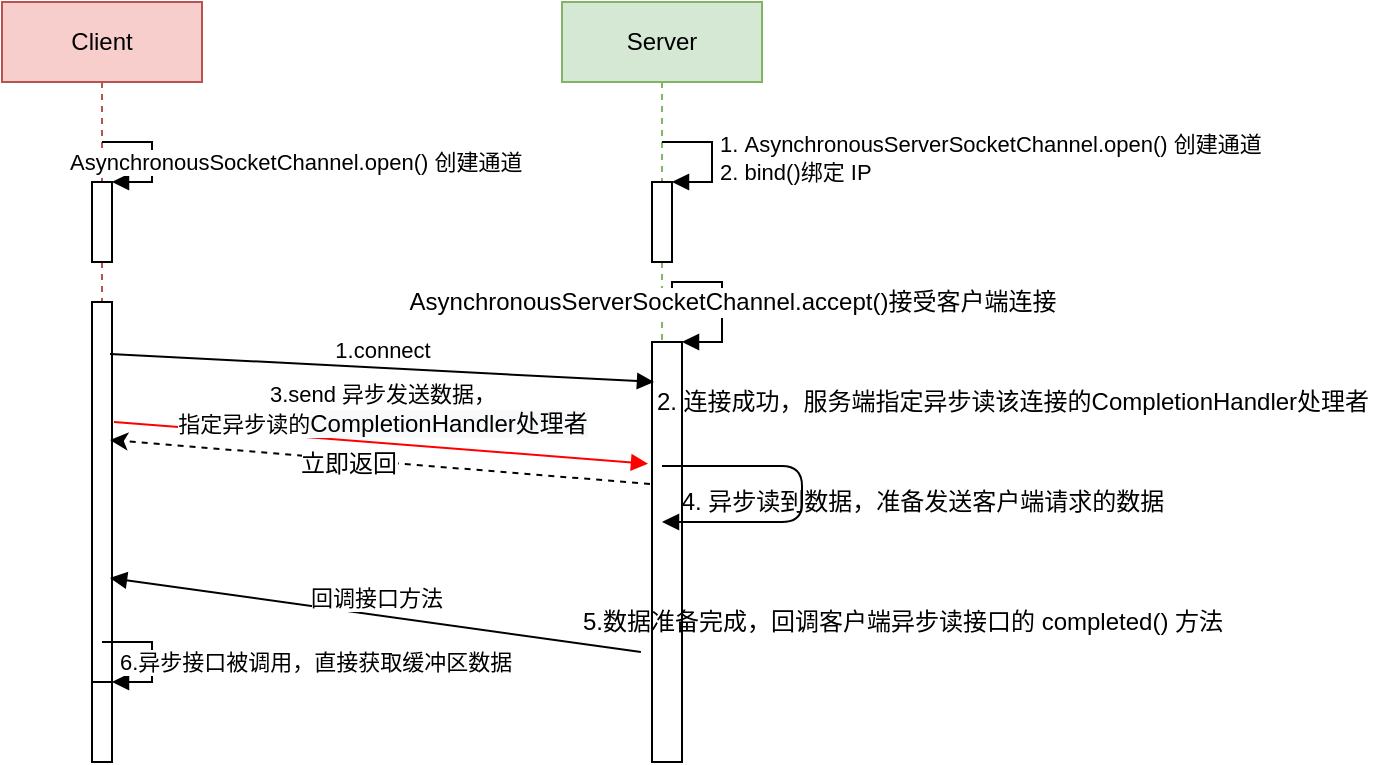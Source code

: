 <mxfile version="12.8.9" type="github">
  <diagram id="QY-BEr07iG2nazsXIPME" name="Page-1">
    <mxGraphModel dx="932" dy="551" grid="1" gridSize="10" guides="1" tooltips="1" connect="1" arrows="1" fold="1" page="1" pageScale="1" pageWidth="850" pageHeight="1100" math="0" shadow="0">
      <root>
        <mxCell id="0" />
        <mxCell id="1" parent="0" />
        <mxCell id="mrsmtRNVJ3jS9vpmie5T-15" value="Client" style="shape=umlLifeline;perimeter=lifelinePerimeter;whiteSpace=wrap;html=1;container=1;collapsible=0;recursiveResize=0;outlineConnect=0;fillColor=#f8cecc;strokeColor=#b85450;" parent="1" vertex="1">
          <mxGeometry x="120" y="40" width="100" height="380" as="geometry" />
        </mxCell>
        <mxCell id="mrsmtRNVJ3jS9vpmie5T-16" value="" style="html=1;points=[];perimeter=orthogonalPerimeter;" parent="mrsmtRNVJ3jS9vpmie5T-15" vertex="1">
          <mxGeometry x="45" y="150" width="10" height="230" as="geometry" />
        </mxCell>
        <mxCell id="BFGs5bCpXt-BWKpTWRyf-1" value="" style="html=1;points=[];perimeter=orthogonalPerimeter;" parent="mrsmtRNVJ3jS9vpmie5T-15" vertex="1">
          <mxGeometry x="45" y="90" width="10" height="40" as="geometry" />
        </mxCell>
        <mxCell id="BFGs5bCpXt-BWKpTWRyf-2" value="AsynchronousSocketChannel.open() 创建通道" style="edgeStyle=orthogonalEdgeStyle;html=1;align=left;spacingLeft=2;endArrow=block;rounded=0;entryX=1;entryY=0;" parent="mrsmtRNVJ3jS9vpmie5T-15" target="BFGs5bCpXt-BWKpTWRyf-1" edge="1">
          <mxGeometry x="0.077" y="-45" relative="1" as="geometry">
            <mxPoint x="50" y="70" as="sourcePoint" />
            <Array as="points">
              <mxPoint x="75" y="70" />
            </Array>
            <mxPoint as="offset" />
          </mxGeometry>
        </mxCell>
        <mxCell id="BFGs5bCpXt-BWKpTWRyf-4" value="" style="html=1;points=[];perimeter=orthogonalPerimeter;" parent="mrsmtRNVJ3jS9vpmie5T-15" vertex="1">
          <mxGeometry x="45" y="340" width="10" height="40" as="geometry" />
        </mxCell>
        <mxCell id="BFGs5bCpXt-BWKpTWRyf-5" value="6.异步接口被调用，直接获取缓冲区数据" style="edgeStyle=orthogonalEdgeStyle;html=1;align=left;spacingLeft=2;endArrow=block;rounded=0;entryX=1;entryY=0;" parent="mrsmtRNVJ3jS9vpmie5T-15" target="BFGs5bCpXt-BWKpTWRyf-4" edge="1">
          <mxGeometry x="0.077" y="-20" relative="1" as="geometry">
            <mxPoint x="50" y="320" as="sourcePoint" />
            <Array as="points">
              <mxPoint x="75" y="320" />
            </Array>
            <mxPoint as="offset" />
          </mxGeometry>
        </mxCell>
        <mxCell id="mrsmtRNVJ3jS9vpmie5T-18" value="Server" style="shape=umlLifeline;perimeter=lifelinePerimeter;whiteSpace=wrap;html=1;container=1;collapsible=0;recursiveResize=0;outlineConnect=0;fillColor=#d5e8d4;strokeColor=#82b366;" parent="1" vertex="1">
          <mxGeometry x="400" y="40" width="100" height="380" as="geometry" />
        </mxCell>
        <mxCell id="mrsmtRNVJ3jS9vpmie5T-19" value="" style="html=1;points=[];perimeter=orthogonalPerimeter;" parent="mrsmtRNVJ3jS9vpmie5T-18" vertex="1">
          <mxGeometry x="45" y="90" width="10" height="40" as="geometry" />
        </mxCell>
        <mxCell id="mrsmtRNVJ3jS9vpmie5T-20" value="1.&amp;nbsp;AsynchronousServerSocketChannel.open() 创建通道&lt;br&gt;2. bind()绑定 IP" style="edgeStyle=orthogonalEdgeStyle;html=1;align=left;spacingLeft=2;endArrow=block;rounded=0;entryX=1;entryY=0;" parent="mrsmtRNVJ3jS9vpmie5T-18" target="mrsmtRNVJ3jS9vpmie5T-19" edge="1">
          <mxGeometry relative="1" as="geometry">
            <mxPoint x="50" y="70" as="sourcePoint" />
            <Array as="points">
              <mxPoint x="75" y="70" />
            </Array>
          </mxGeometry>
        </mxCell>
        <mxCell id="mrsmtRNVJ3jS9vpmie5T-21" value="" style="edgeStyle=orthogonalEdgeStyle;html=1;align=left;spacingLeft=2;endArrow=block;rounded=0;entryX=1;entryY=0;" parent="mrsmtRNVJ3jS9vpmie5T-18" target="mrsmtRNVJ3jS9vpmie5T-23" edge="1">
          <mxGeometry relative="1" as="geometry">
            <mxPoint x="55" y="150" as="sourcePoint" />
            <Array as="points">
              <mxPoint x="55" y="140" />
              <mxPoint x="80" y="140" />
              <mxPoint x="80" y="170" />
            </Array>
          </mxGeometry>
        </mxCell>
        <mxCell id="mrsmtRNVJ3jS9vpmie5T-22" value="AsynchronousServerSocketChannel.accept()接受客户端连接" style="text;html=1;align=center;verticalAlign=middle;resizable=0;points=[];labelBackgroundColor=#ffffff;" parent="mrsmtRNVJ3jS9vpmie5T-21" vertex="1" connectable="0">
          <mxGeometry x="-0.286" y="-8" relative="1" as="geometry">
            <mxPoint x="9" y="2" as="offset" />
          </mxGeometry>
        </mxCell>
        <mxCell id="mrsmtRNVJ3jS9vpmie5T-23" value="" style="html=1;points=[];perimeter=orthogonalPerimeter;" parent="mrsmtRNVJ3jS9vpmie5T-18" vertex="1">
          <mxGeometry x="45" y="170" width="15" height="210" as="geometry" />
        </mxCell>
        <mxCell id="mrsmtRNVJ3jS9vpmie5T-24" value="1.connect" style="html=1;verticalAlign=bottom;endArrow=block;exitX=0.9;exitY=0.113;exitDx=0;exitDy=0;exitPerimeter=0;entryX=0.067;entryY=0.095;entryDx=0;entryDy=0;entryPerimeter=0;" parent="1" source="mrsmtRNVJ3jS9vpmie5T-16" target="mrsmtRNVJ3jS9vpmie5T-23" edge="1">
          <mxGeometry width="80" relative="1" as="geometry">
            <mxPoint x="174" y="179.04" as="sourcePoint" />
            <mxPoint x="450" y="220" as="targetPoint" />
          </mxGeometry>
        </mxCell>
        <mxCell id="mrsmtRNVJ3jS9vpmie5T-25" value="3.send 异步发送数据，&lt;br&gt;指定异步读的&lt;span style=&quot;font-size: 12px ; background-color: rgb(248 , 249 , 250)&quot;&gt;CompletionHandler处理者&lt;/span&gt;" style="html=1;verticalAlign=bottom;endArrow=block;entryX=-0.133;entryY=0.29;entryDx=0;entryDy=0;entryPerimeter=0;strokeColor=#FF0000;" parent="1" target="mrsmtRNVJ3jS9vpmie5T-23" edge="1">
          <mxGeometry x="0.003" width="80" relative="1" as="geometry">
            <mxPoint x="176" y="250" as="sourcePoint" />
            <mxPoint x="446" y="271.04" as="targetPoint" />
            <mxPoint as="offset" />
          </mxGeometry>
        </mxCell>
        <mxCell id="mrsmtRNVJ3jS9vpmie5T-26" value="" style="html=1;verticalAlign=bottom;endArrow=block;" parent="1" source="mrsmtRNVJ3jS9vpmie5T-18" target="mrsmtRNVJ3jS9vpmie5T-18" edge="1">
          <mxGeometry x="0.166" y="-91" width="80" relative="1" as="geometry">
            <mxPoint x="380" y="430" as="sourcePoint" />
            <mxPoint x="510" y="320" as="targetPoint" />
            <Array as="points">
              <mxPoint x="520" y="272" />
              <mxPoint x="520" y="300" />
            </Array>
            <mxPoint x="91" y="81" as="offset" />
          </mxGeometry>
        </mxCell>
        <mxCell id="mrsmtRNVJ3jS9vpmie5T-27" value="4. 异步读到数据，准备发送客户端请求的数据" style="text;html=1;align=center;verticalAlign=middle;resizable=0;points=[];autosize=1;" parent="1" vertex="1">
          <mxGeometry x="450" y="280" width="260" height="20" as="geometry" />
        </mxCell>
        <mxCell id="mrsmtRNVJ3jS9vpmie5T-29" value="5.数据准备完成，回调客户端异步读接口的 completed() 方法" style="text;html=1;align=center;verticalAlign=middle;resizable=0;points=[];autosize=1;" parent="1" vertex="1">
          <mxGeometry x="400" y="340" width="340" height="20" as="geometry" />
        </mxCell>
        <mxCell id="mrsmtRNVJ3jS9vpmie5T-31" value="&lt;span style=&quot;color: rgba(0 , 0 , 0 , 0) ; font-family: monospace ; font-size: 0px&quot;&gt;%3CmxGraphModel%3E%3Croot%3E%3CmxCell%20id%3D%220%22%2F%3E%3CmxCell%20id%3D%221%22%20parent%3D%220%22%2F%3E%3CmxCell%20id%3D%222%22%20value%3D%22%E6%94%B6%E5%88%B0%E8%AF%B7%E6%B1%82%EF%BC%8C%E4%BD%86%E6%95%B0%E6%8D%AE%E6%9C%AA%E5%87%86%E5%A4%87%E5%AE%8C%E6%AF%95%EF%BC%8C%E5%BC%80%E6%96%B0%E7%BA%BF%E7%A8%8B%E5%A4%84%E7%90%86%22%20style%3D%22text%3Bhtml%3D1%3Balign%3Dcenter%3BverticalAlign%3Dmiddle%3Bresizable%3D0%3Bpoints%3D%5B%5D%3Bautosize%3D1%3B%22%20vertex%3D%221%22%20parent%3D%221%22%3E%3CmxGeometry%20x%3D%22420%22%20y%3D%22300%22%20width%3D%22260%22%20height%3D%2220%22%20as%3D%22geometry%22%2F%3E%3C%2FmxCell%3E%3C%2Froot%3E%3C%2FmxGraphModel%3E&lt;/span&gt;" style="text;html=1;align=center;verticalAlign=middle;resizable=0;points=[];autosize=1;" parent="1" vertex="1">
          <mxGeometry x="522" y="238" width="20" height="20" as="geometry" />
        </mxCell>
        <mxCell id="mrsmtRNVJ3jS9vpmie5T-32" value="2. 连接成功，服务端指定异步读该连接的CompletionHandler处理者" style="text;html=1;align=center;verticalAlign=middle;resizable=0;points=[];autosize=1;" parent="1" vertex="1">
          <mxGeometry x="440" y="230" width="370" height="20" as="geometry" />
        </mxCell>
        <mxCell id="mrsmtRNVJ3jS9vpmie5T-34" value="" style="endArrow=classic;html=1;entryX=0.9;entryY=0.3;entryDx=0;entryDy=0;entryPerimeter=0;exitX=-0.067;exitY=0.338;exitDx=0;exitDy=0;exitPerimeter=0;dashed=1;" parent="1" source="mrsmtRNVJ3jS9vpmie5T-23" target="mrsmtRNVJ3jS9vpmie5T-16" edge="1">
          <mxGeometry width="50" height="50" relative="1" as="geometry">
            <mxPoint x="400" y="360" as="sourcePoint" />
            <mxPoint x="450" y="310" as="targetPoint" />
          </mxGeometry>
        </mxCell>
        <mxCell id="mrsmtRNVJ3jS9vpmie5T-36" value="立即返回" style="text;html=1;align=center;verticalAlign=middle;resizable=0;points=[];labelBackgroundColor=#ffffff;" parent="mrsmtRNVJ3jS9vpmie5T-34" vertex="1" connectable="0">
          <mxGeometry x="0.119" y="2" relative="1" as="geometry">
            <mxPoint as="offset" />
          </mxGeometry>
        </mxCell>
        <mxCell id="BFGs5bCpXt-BWKpTWRyf-3" value="回调接口方法" style="html=1;verticalAlign=bottom;endArrow=block;entryX=0.9;entryY=0.6;entryDx=0;entryDy=0;entryPerimeter=0;exitX=0.116;exitY=1.25;exitDx=0;exitDy=0;exitPerimeter=0;" parent="1" source="mrsmtRNVJ3jS9vpmie5T-29" target="mrsmtRNVJ3jS9vpmie5T-16" edge="1">
          <mxGeometry width="80" relative="1" as="geometry">
            <mxPoint x="540" y="360" as="sourcePoint" />
            <mxPoint x="620" y="360" as="targetPoint" />
          </mxGeometry>
        </mxCell>
      </root>
    </mxGraphModel>
  </diagram>
</mxfile>
